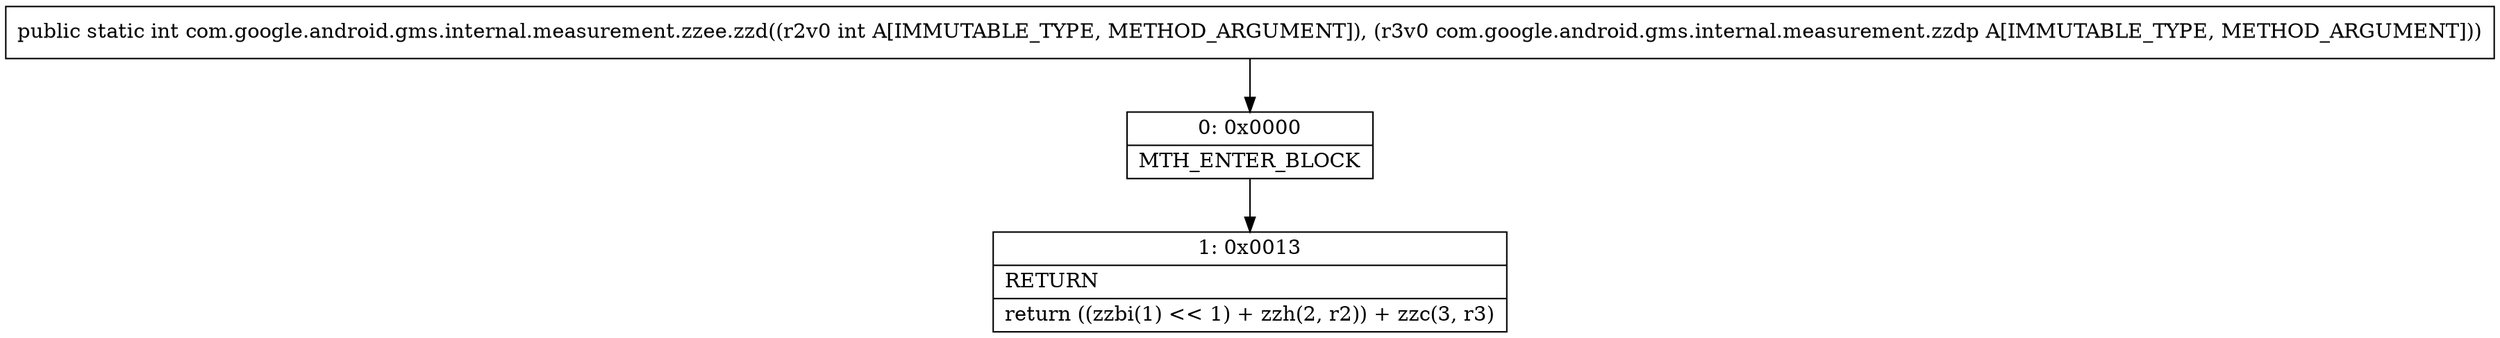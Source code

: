 digraph "CFG forcom.google.android.gms.internal.measurement.zzee.zzd(ILcom\/google\/android\/gms\/internal\/measurement\/zzdp;)I" {
Node_0 [shape=record,label="{0\:\ 0x0000|MTH_ENTER_BLOCK\l}"];
Node_1 [shape=record,label="{1\:\ 0x0013|RETURN\l|return ((zzbi(1) \<\< 1) + zzh(2, r2)) + zzc(3, r3)\l}"];
MethodNode[shape=record,label="{public static int com.google.android.gms.internal.measurement.zzee.zzd((r2v0 int A[IMMUTABLE_TYPE, METHOD_ARGUMENT]), (r3v0 com.google.android.gms.internal.measurement.zzdp A[IMMUTABLE_TYPE, METHOD_ARGUMENT])) }"];
MethodNode -> Node_0;
Node_0 -> Node_1;
}

